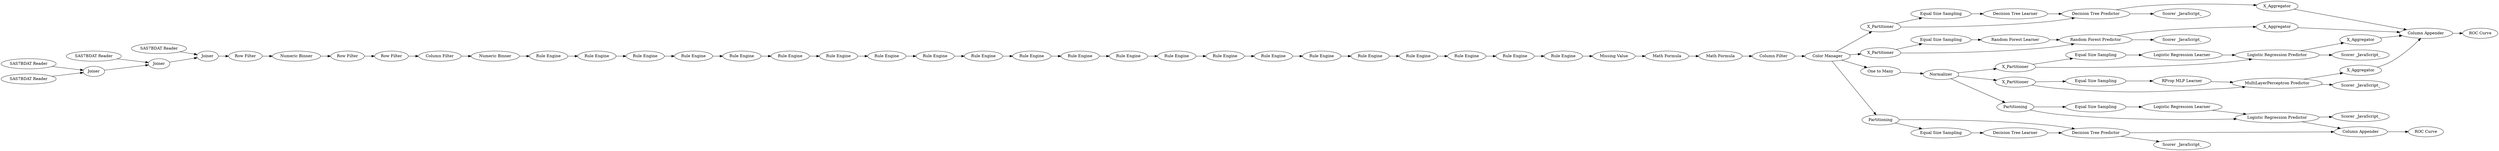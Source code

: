 digraph {
	1 [label="SAS7BDAT Reader"]
	2 [label="SAS7BDAT Reader"]
	3 [label="SAS7BDAT Reader"]
	4 [label="SAS7BDAT Reader"]
	5 [label=Joiner]
	6 [label=Joiner]
	7 [label=Joiner]
	8 [label="Row Filter"]
	9 [label="Numeric Binner"]
	10 [label="Row Filter"]
	11 [label="Column Filter"]
	12 [label="Row Filter"]
	13 [label="Numeric Binner"]
	14 [label="Rule Engine"]
	15 [label="Missing Value"]
	16 [label="Math Formula"]
	17 [label="Rule Engine"]
	18 [label="Rule Engine"]
	19 [label="Rule Engine"]
	20 [label="Math Formula"]
	21 [label="Rule Engine"]
	22 [label="Rule Engine"]
	23 [label="Rule Engine"]
	24 [label="Rule Engine"]
	25 [label="Rule Engine"]
	26 [label="Rule Engine"]
	27 [label="Rule Engine"]
	28 [label="Rule Engine"]
	29 [label="Rule Engine"]
	33 [label="Rule Engine"]
	47 [label="Column Filter"]
	48 [label="Rule Engine"]
	49 [label="Rule Engine"]
	50 [label="Rule Engine"]
	51 [label="Rule Engine"]
	52 [label="Rule Engine"]
	53 [label="Rule Engine"]
	54 [label="Rule Engine"]
	56 [label="Rule Engine"]
	58 [label="Color Manager"]
	68 [label="One to Many"]
	69 [label=Normalizer]
	85 [label="Column Appender"]
	86 [label="ROC Curve"]
	105 [label="Column Appender"]
	106 [label="ROC Curve"]
	57 [label=X_Partitioner]
	59 [label="Decision Tree Learner"]
	60 [label="Decision Tree Predictor"]
	61 [label=X_Aggregator]
	87 [label="Equal Size Sampling"]
	104 [label="Scorer _JavaScript_"]
	63 [label=X_Partitioner]
	64 [label=X_Aggregator]
	65 [label="Random Forest Learner"]
	66 [label="Random Forest Predictor"]
	88 [label="Equal Size Sampling"]
	102 [label="Scorer _JavaScript_"]
	91 [label="Equal Size Sampling"]
	92 [label="Decision Tree Learner"]
	93 [label="Decision Tree Predictor"]
	94 [label=Partitioning]
	101 [label="Scorer _JavaScript_"]
	75 [label=X_Partitioner]
	76 [label=X_Aggregator]
	77 [label="Logistic Regression Learner"]
	78 [label="Logistic Regression Predictor"]
	90 [label="Equal Size Sampling"]
	103 [label="Scorer _JavaScript_"]
	70 [label=X_Partitioner]
	71 [label=X_Aggregator]
	72 [label="RProp MLP Learner"]
	73 [label="MultiLayerPerceptron Predictor"]
	89 [label="Equal Size Sampling"]
	100 [label="Scorer _JavaScript_"]
	95 [label=Partitioning]
	96 [label="Equal Size Sampling"]
	97 [label="Logistic Regression Learner"]
	98 [label="Logistic Regression Predictor"]
	99 [label="Scorer _JavaScript_"]
	57 -> 60
	57 -> 87
	59 -> 60
	60 -> 61
	60 -> 104
	87 -> 59
	63 -> 88
	63 -> 66
	65 -> 66
	66 -> 64
	66 -> 102
	88 -> 65
	91 -> 92
	92 -> 93
	93 -> 101
	94 -> 93
	94 -> 91
	75 -> 90
	75 -> 78
	77 -> 78
	78 -> 76
	78 -> 103
	90 -> 77
	70 -> 73
	70 -> 89
	72 -> 73
	73 -> 100
	73 -> 71
	89 -> 72
	95 -> 98
	95 -> 96
	96 -> 97
	97 -> 98
	98 -> 99
	1 -> 5
	2 -> 5
	3 -> 6
	4 -> 7
	5 -> 6
	6 -> 7
	7 -> 8
	8 -> 9
	9 -> 10
	10 -> 12
	11 -> 13
	12 -> 11
	13 -> 14
	14 -> 17
	15 -> 16
	16 -> 20
	17 -> 18
	18 -> 19
	19 -> 21
	20 -> 47
	21 -> 22
	22 -> 26
	23 -> 27
	24 -> 29
	25 -> 24
	26 -> 25
	27 -> 28
	28 -> 33
	29 -> 23
	33 -> 48
	47 -> 58
	48 -> 49
	49 -> 50
	50 -> 51
	51 -> 52
	52 -> 53
	53 -> 54
	54 -> 56
	56 -> 15
	58 -> 68
	58 -> 57
	58 -> 63
	58 -> 94
	68 -> 69
	69 -> 75
	69 -> 70
	69 -> 95
	85 -> 86
	105 -> 106
	61 -> 85
	64 -> 85
	93 -> 105
	76 -> 85
	71 -> 85
	98 -> 105
	rankdir=LR
}
